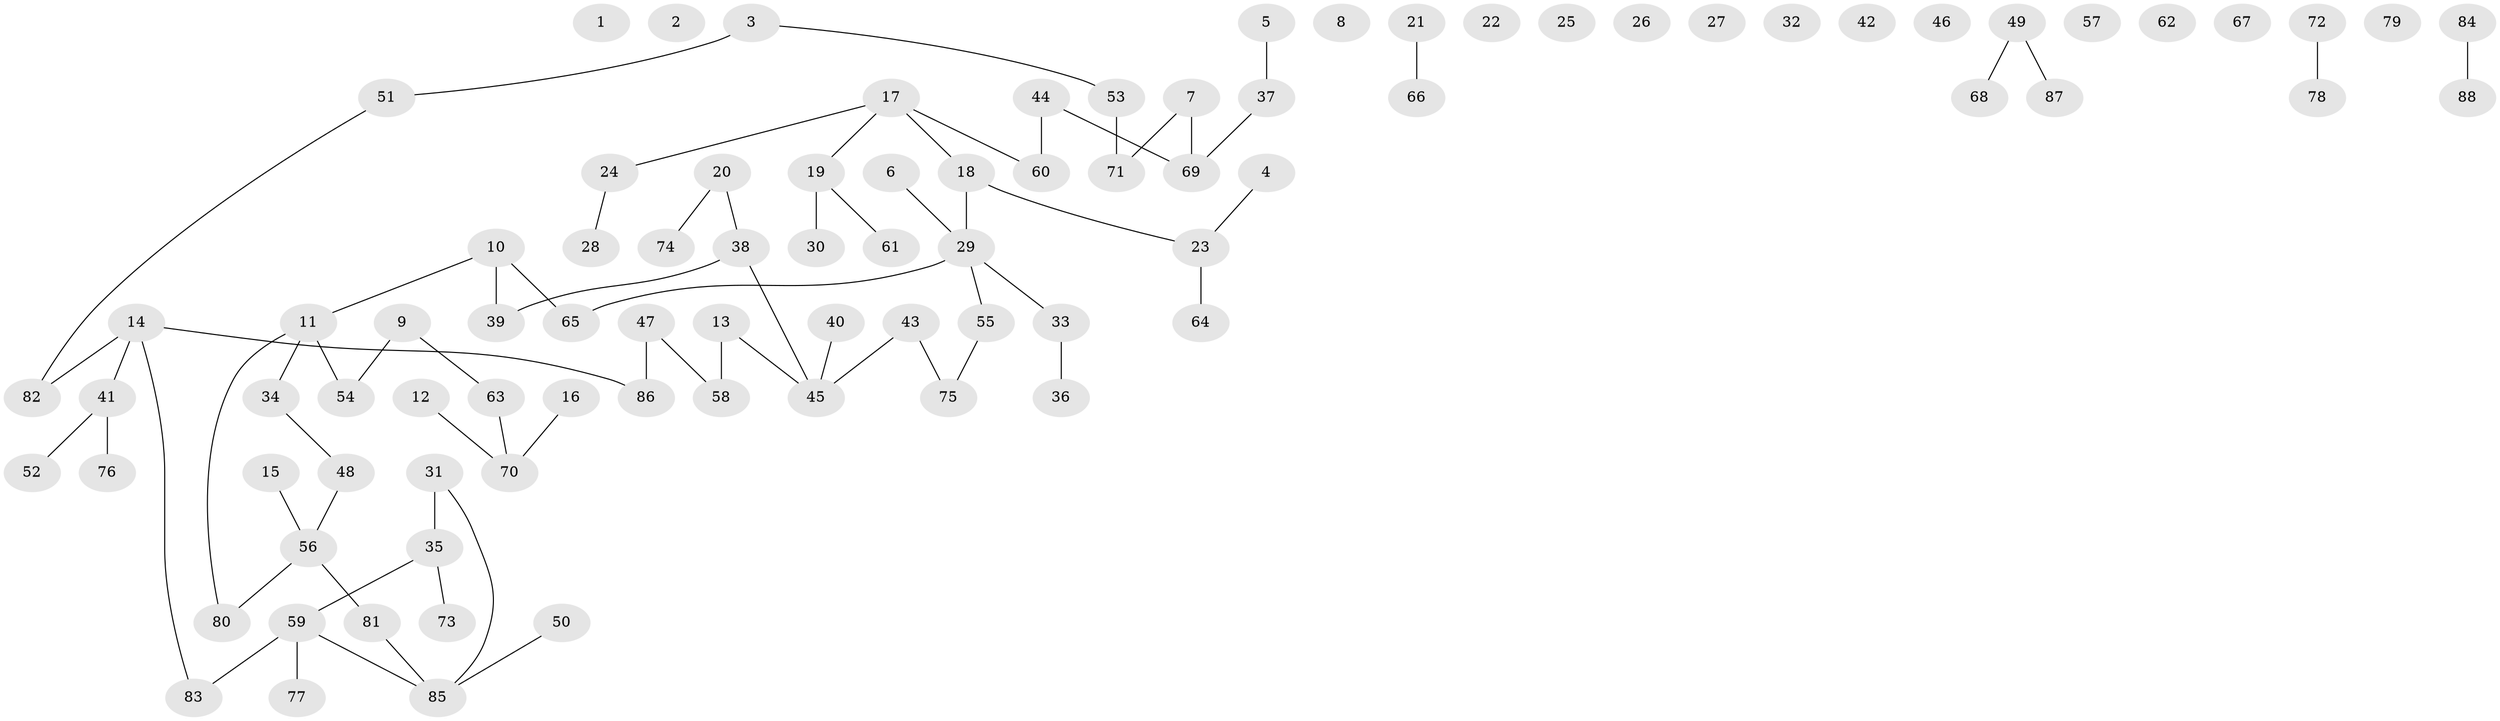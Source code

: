 // Generated by graph-tools (version 1.1) at 2025/25/03/09/25 03:25:13]
// undirected, 88 vertices, 74 edges
graph export_dot {
graph [start="1"]
  node [color=gray90,style=filled];
  1;
  2;
  3;
  4;
  5;
  6;
  7;
  8;
  9;
  10;
  11;
  12;
  13;
  14;
  15;
  16;
  17;
  18;
  19;
  20;
  21;
  22;
  23;
  24;
  25;
  26;
  27;
  28;
  29;
  30;
  31;
  32;
  33;
  34;
  35;
  36;
  37;
  38;
  39;
  40;
  41;
  42;
  43;
  44;
  45;
  46;
  47;
  48;
  49;
  50;
  51;
  52;
  53;
  54;
  55;
  56;
  57;
  58;
  59;
  60;
  61;
  62;
  63;
  64;
  65;
  66;
  67;
  68;
  69;
  70;
  71;
  72;
  73;
  74;
  75;
  76;
  77;
  78;
  79;
  80;
  81;
  82;
  83;
  84;
  85;
  86;
  87;
  88;
  3 -- 51;
  3 -- 53;
  4 -- 23;
  5 -- 37;
  6 -- 29;
  7 -- 69;
  7 -- 71;
  9 -- 54;
  9 -- 63;
  10 -- 11;
  10 -- 39;
  10 -- 65;
  11 -- 34;
  11 -- 54;
  11 -- 80;
  12 -- 70;
  13 -- 45;
  13 -- 58;
  14 -- 41;
  14 -- 82;
  14 -- 83;
  14 -- 86;
  15 -- 56;
  16 -- 70;
  17 -- 18;
  17 -- 19;
  17 -- 24;
  17 -- 60;
  18 -- 23;
  18 -- 29;
  19 -- 30;
  19 -- 61;
  20 -- 38;
  20 -- 74;
  21 -- 66;
  23 -- 64;
  24 -- 28;
  29 -- 33;
  29 -- 55;
  29 -- 65;
  31 -- 35;
  31 -- 85;
  33 -- 36;
  34 -- 48;
  35 -- 59;
  35 -- 73;
  37 -- 69;
  38 -- 39;
  38 -- 45;
  40 -- 45;
  41 -- 52;
  41 -- 76;
  43 -- 45;
  43 -- 75;
  44 -- 60;
  44 -- 69;
  47 -- 58;
  47 -- 86;
  48 -- 56;
  49 -- 68;
  49 -- 87;
  50 -- 85;
  51 -- 82;
  53 -- 71;
  55 -- 75;
  56 -- 80;
  56 -- 81;
  59 -- 77;
  59 -- 83;
  59 -- 85;
  63 -- 70;
  72 -- 78;
  81 -- 85;
  84 -- 88;
}
